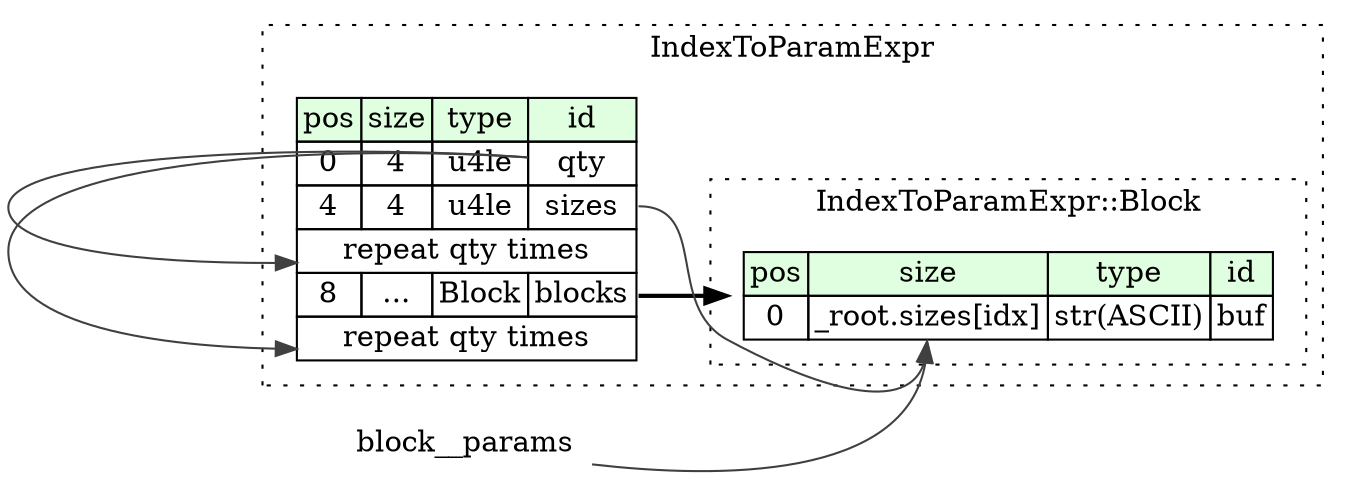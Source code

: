 digraph {
	rankdir=LR;
	node [shape=plaintext];
	subgraph cluster__index_to_param_expr {
		label="IndexToParamExpr";
		graph[style=dotted];

		index_to_param_expr__seq [label=<<TABLE BORDER="0" CELLBORDER="1" CELLSPACING="0">
			<TR><TD BGCOLOR="#E0FFE0">pos</TD><TD BGCOLOR="#E0FFE0">size</TD><TD BGCOLOR="#E0FFE0">type</TD><TD BGCOLOR="#E0FFE0">id</TD></TR>
			<TR><TD PORT="qty_pos">0</TD><TD PORT="qty_size">4</TD><TD>u4le</TD><TD PORT="qty_type">qty</TD></TR>
			<TR><TD PORT="sizes_pos">4</TD><TD PORT="sizes_size">4</TD><TD>u4le</TD><TD PORT="sizes_type">sizes</TD></TR>
			<TR><TD COLSPAN="4" PORT="sizes__repeat">repeat qty times</TD></TR>
			<TR><TD PORT="blocks_pos">8</TD><TD PORT="blocks_size">...</TD><TD>Block</TD><TD PORT="blocks_type">blocks</TD></TR>
			<TR><TD COLSPAN="4" PORT="blocks__repeat">repeat qty times</TD></TR>
		</TABLE>>];
		subgraph cluster__block {
			label="IndexToParamExpr::Block";
			graph[style=dotted];

			block__seq [label=<<TABLE BORDER="0" CELLBORDER="1" CELLSPACING="0">
				<TR><TD BGCOLOR="#E0FFE0">pos</TD><TD BGCOLOR="#E0FFE0">size</TD><TD BGCOLOR="#E0FFE0">type</TD><TD BGCOLOR="#E0FFE0">id</TD></TR>
				<TR><TD PORT="buf_pos">0</TD><TD PORT="buf_size">_root.sizes[idx]</TD><TD>str(ASCII)</TD><TD PORT="buf_type">buf</TD></TR>
			</TABLE>>];
		}
	}
	index_to_param_expr__seq:qty_type -> index_to_param_expr__seq:sizes__repeat [color="#404040"];
	index_to_param_expr__seq:blocks_type -> block__seq [style=bold];
	index_to_param_expr__seq:qty_type -> index_to_param_expr__seq:blocks__repeat [color="#404040"];
	index_to_param_expr__seq:sizes_type -> block__seq:buf_size [color="#404040"];
	block__params:idx_type -> block__seq:buf_size [color="#404040"];
}
